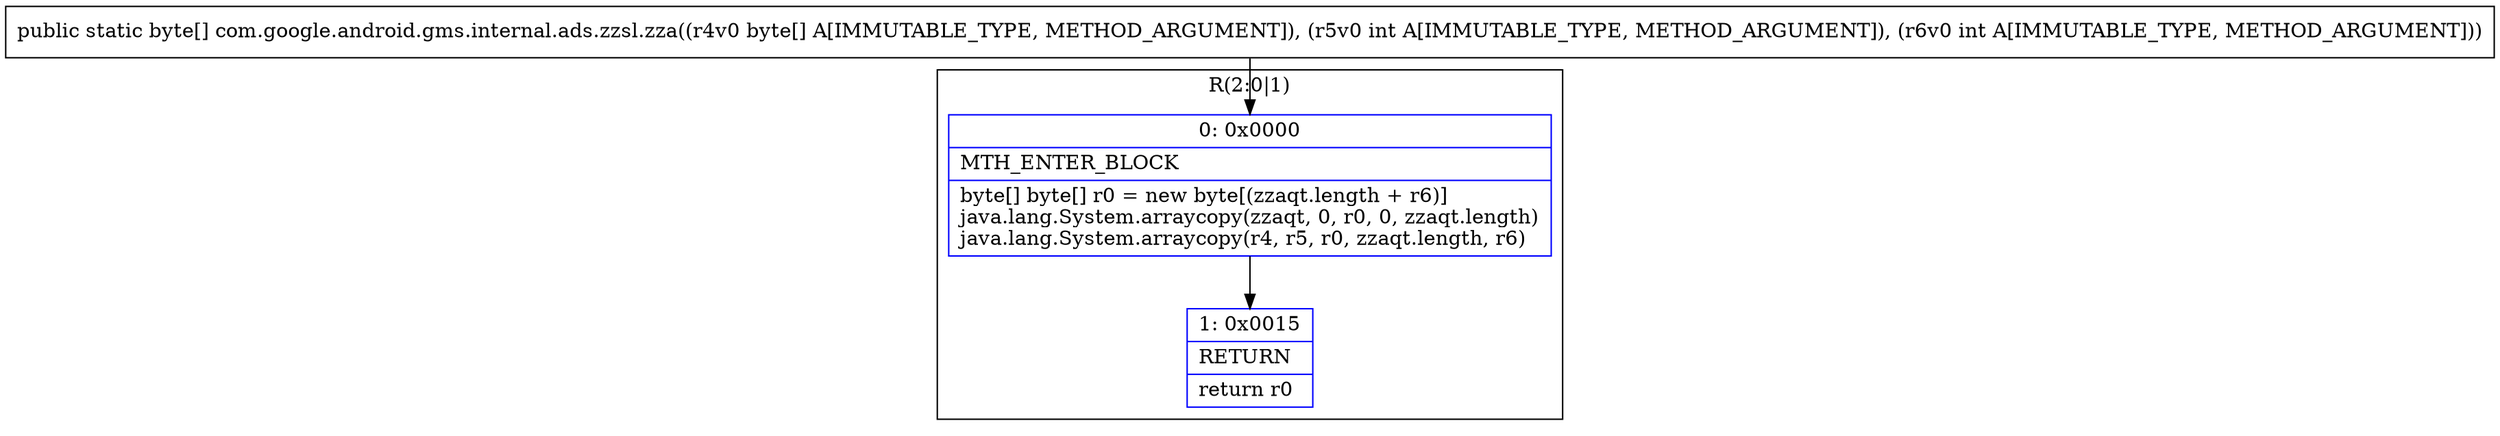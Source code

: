 digraph "CFG forcom.google.android.gms.internal.ads.zzsl.zza([BII)[B" {
subgraph cluster_Region_2060762082 {
label = "R(2:0|1)";
node [shape=record,color=blue];
Node_0 [shape=record,label="{0\:\ 0x0000|MTH_ENTER_BLOCK\l|byte[] byte[] r0 = new byte[(zzaqt.length + r6)]\ljava.lang.System.arraycopy(zzaqt, 0, r0, 0, zzaqt.length)\ljava.lang.System.arraycopy(r4, r5, r0, zzaqt.length, r6)\l}"];
Node_1 [shape=record,label="{1\:\ 0x0015|RETURN\l|return r0\l}"];
}
MethodNode[shape=record,label="{public static byte[] com.google.android.gms.internal.ads.zzsl.zza((r4v0 byte[] A[IMMUTABLE_TYPE, METHOD_ARGUMENT]), (r5v0 int A[IMMUTABLE_TYPE, METHOD_ARGUMENT]), (r6v0 int A[IMMUTABLE_TYPE, METHOD_ARGUMENT])) }"];
MethodNode -> Node_0;
Node_0 -> Node_1;
}

